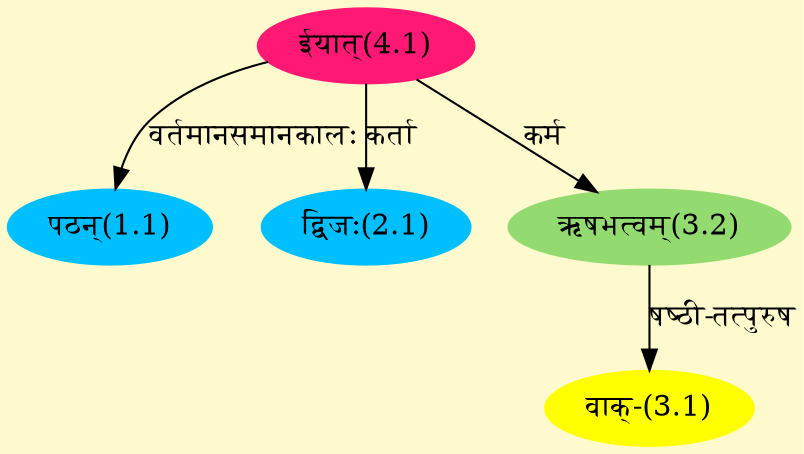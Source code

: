 digraph G{
rankdir=BT;
 compound=true;
 bgcolor="lemonchiffon1";
Node1_1 [style=filled, color="#00BFFF" label = "पठन्(1.1)"]
Node4_1 [style=filled, color="#FF1975" label = "ईयात्(4.1)"]
Node2_1 [style=filled, color="#00BFFF" label = "द्विजः(2.1)"]
Node3_1 [style=filled, color="#FFFF00" label = "वाक्-(3.1)"]
Node3_2 [style=filled, color="#93DB70" label = "ऋषभत्वम्(3.2)"]
/* Start of Relations section */

Node1_1 -> Node4_1 [  label="वर्तमानसमानकालः"  dir="back" ]
Node2_1 -> Node4_1 [  label="कर्ता"  dir="back" ]
Node3_1 -> Node3_2 [  label="षष्ठी-तत्पुरुष"  dir="back" ]
Node3_2 -> Node4_1 [  label="कर्म"  dir="back" ]
}
